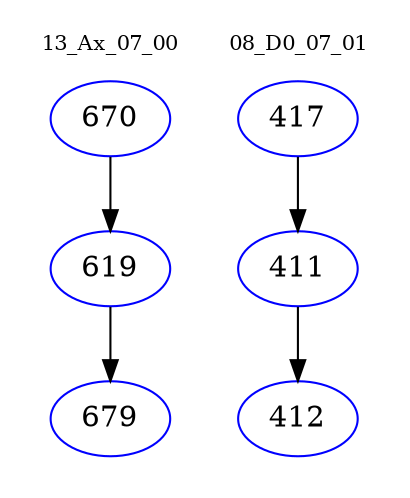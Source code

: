 digraph{
subgraph cluster_0 {
color = white
label = "13_Ax_07_00";
fontsize=10;
T0_670 [label="670", color="blue"]
T0_670 -> T0_619 [color="black"]
T0_619 [label="619", color="blue"]
T0_619 -> T0_679 [color="black"]
T0_679 [label="679", color="blue"]
}
subgraph cluster_1 {
color = white
label = "08_D0_07_01";
fontsize=10;
T1_417 [label="417", color="blue"]
T1_417 -> T1_411 [color="black"]
T1_411 [label="411", color="blue"]
T1_411 -> T1_412 [color="black"]
T1_412 [label="412", color="blue"]
}
}
